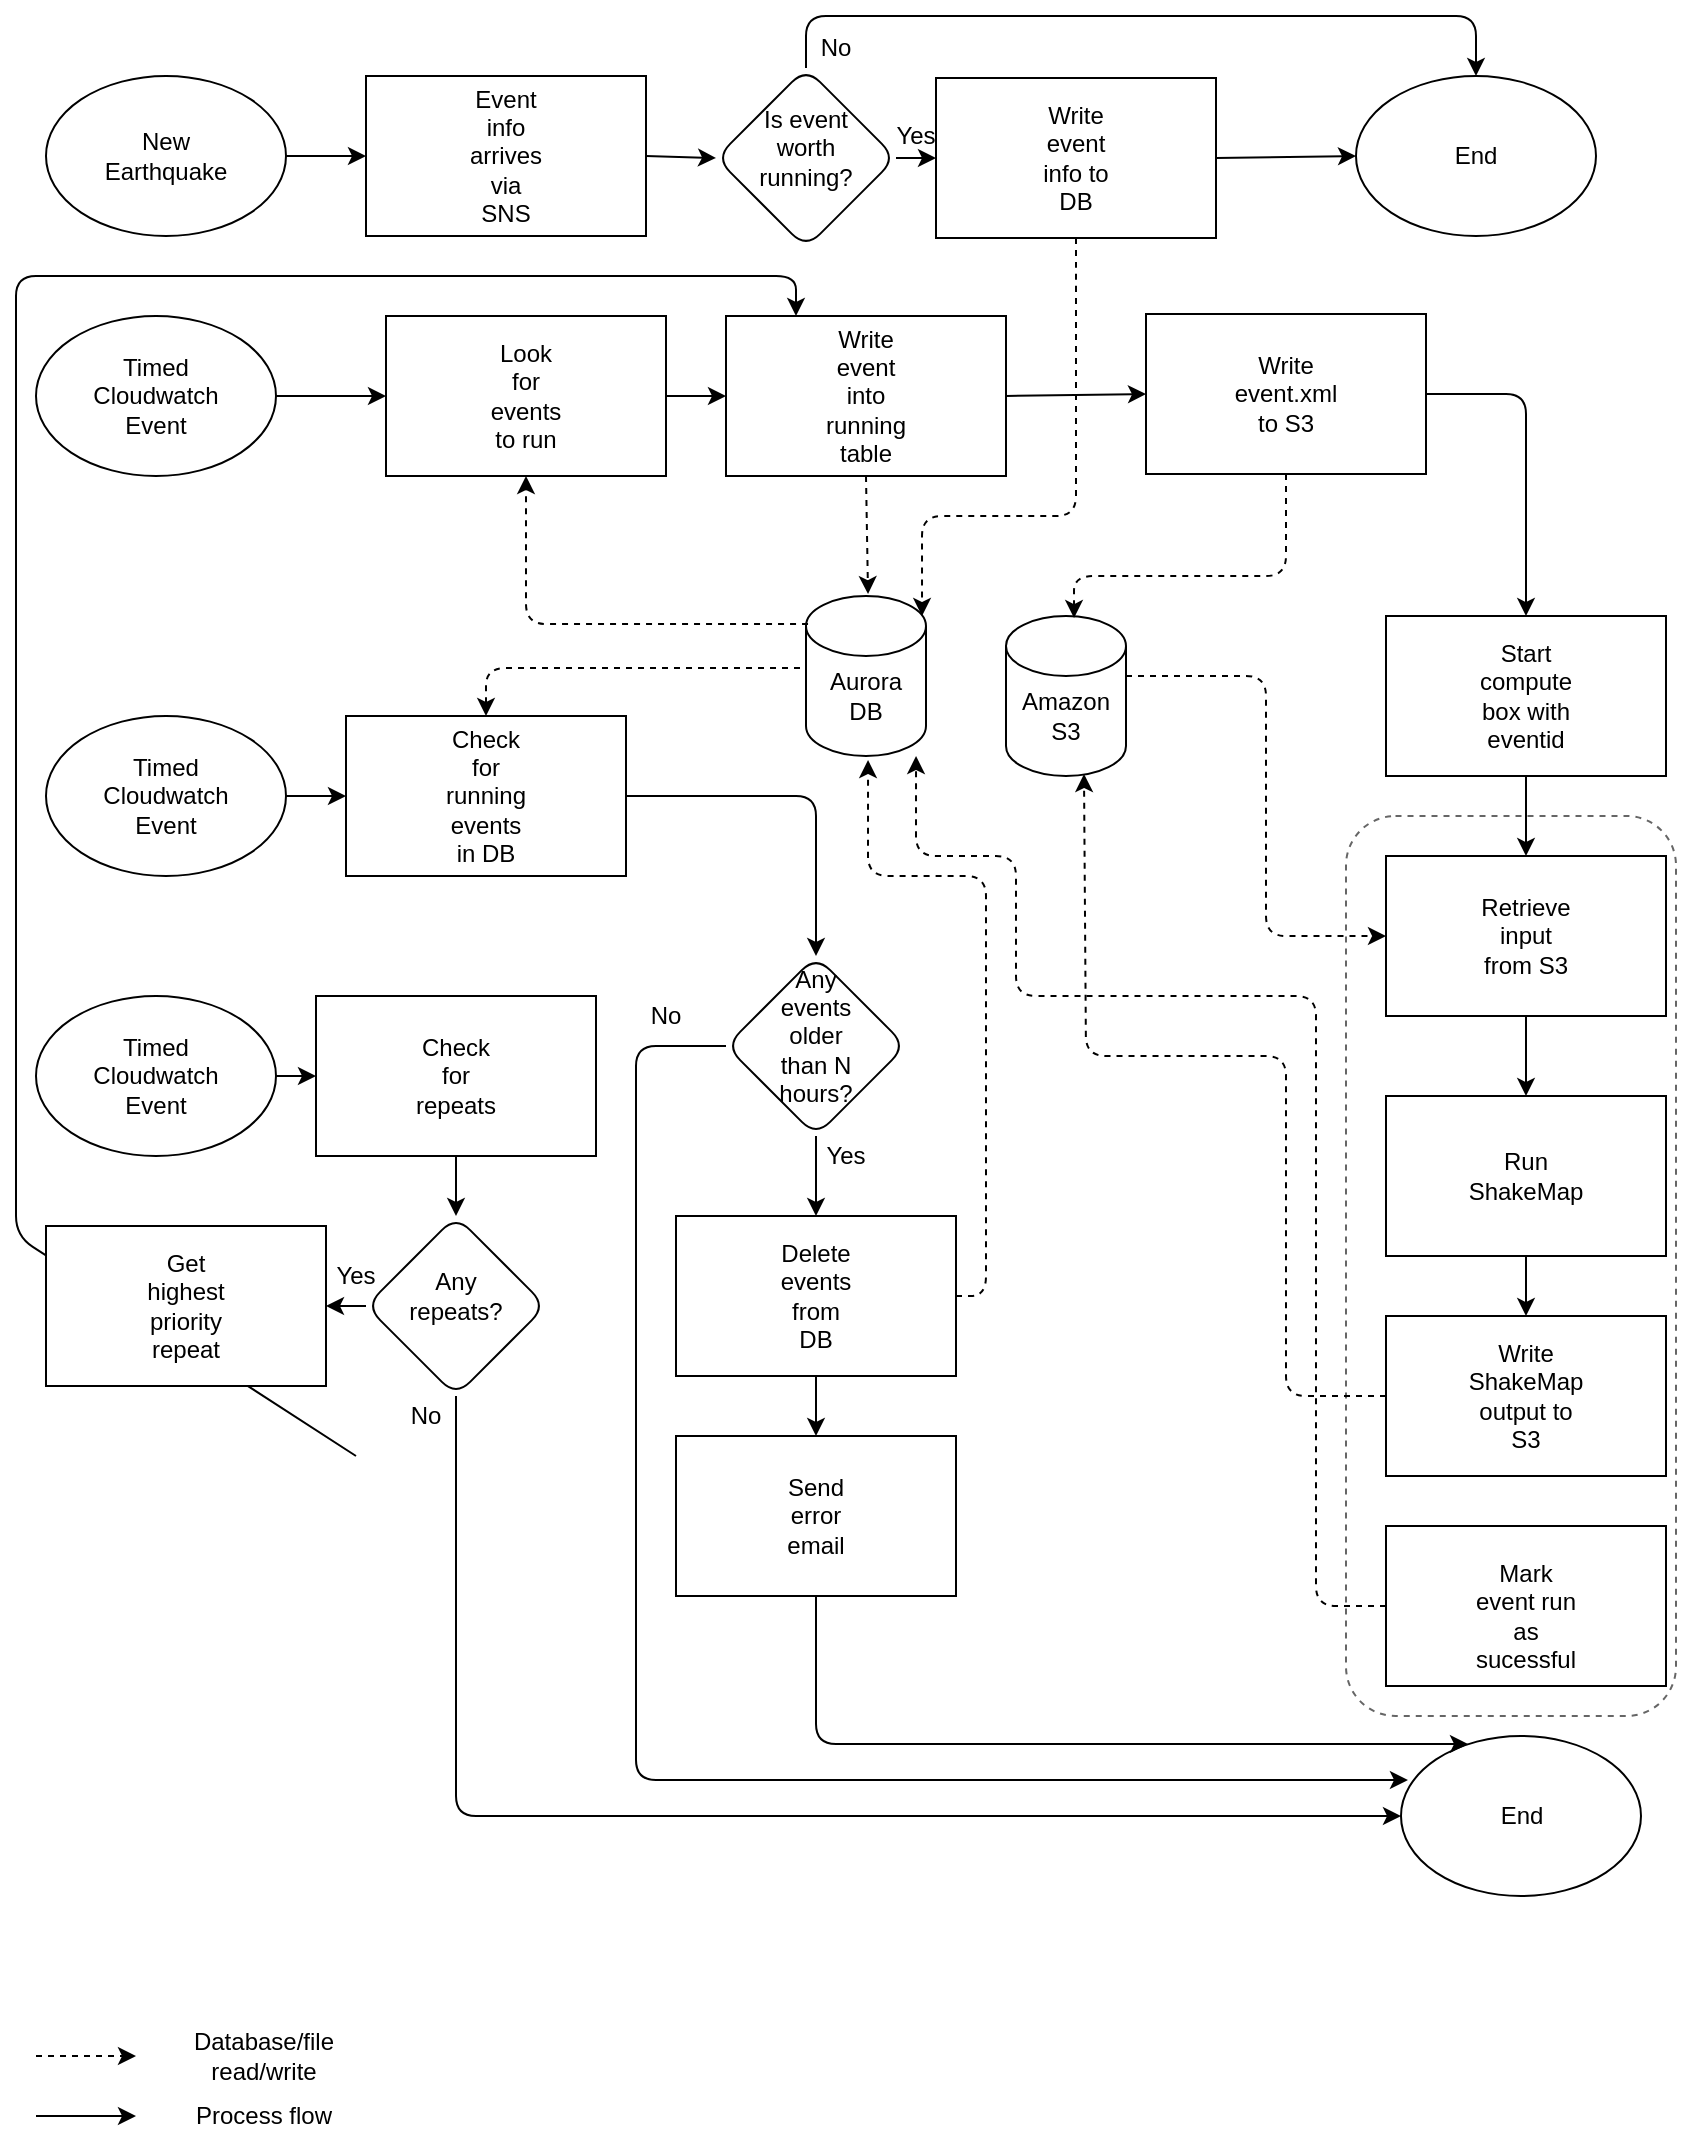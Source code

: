<mxfile version="13.6.2" type="github">
  <diagram id="ZtYG9Sx7cP-IKcmzflR8" name="Page-1">
    <mxGraphModel dx="996" dy="693" grid="1" gridSize="10" guides="1" tooltips="1" connect="1" arrows="1" fold="1" page="1" pageScale="1" pageWidth="850" pageHeight="1100" math="0" shadow="0">
      <root>
        <mxCell id="0" />
        <mxCell id="1" parent="0" />
        <mxCell id="1NO3vYuAgstss5tLDtMF-31" value="" style="rounded=1;whiteSpace=wrap;html=1;strokeColor=#666666;fontColor=#333333;fillColor=none;dashed=1;" vertex="1" parent="1">
          <mxGeometry x="675" y="410" width="165" height="450" as="geometry" />
        </mxCell>
        <mxCell id="GJgcs_XlC3L1bi6ihaC3-7" value="" style="endArrow=classic;html=1;exitX=1;exitY=0.5;exitDx=0;exitDy=0;entryX=0;entryY=0.5;entryDx=0;entryDy=0;" parent="1" target="GJgcs_XlC3L1bi6ihaC3-4" edge="1">
          <mxGeometry width="50" height="50" relative="1" as="geometry">
            <mxPoint x="145" y="80" as="sourcePoint" />
            <mxPoint x="205" y="80" as="targetPoint" />
          </mxGeometry>
        </mxCell>
        <mxCell id="GJgcs_XlC3L1bi6ihaC3-8" value="" style="group" parent="1" vertex="1" connectable="0">
          <mxGeometry x="185" y="40" width="140" height="80" as="geometry" />
        </mxCell>
        <mxCell id="GJgcs_XlC3L1bi6ihaC3-4" value="" style="rounded=0;whiteSpace=wrap;html=1;" parent="GJgcs_XlC3L1bi6ihaC3-8" vertex="1">
          <mxGeometry width="140" height="80" as="geometry" />
        </mxCell>
        <mxCell id="GJgcs_XlC3L1bi6ihaC3-5" value="Event info arrives via SNS" style="text;html=1;strokeColor=none;fillColor=none;align=center;verticalAlign=middle;whiteSpace=wrap;rounded=0;" parent="GJgcs_XlC3L1bi6ihaC3-8" vertex="1">
          <mxGeometry x="50" y="30" width="40" height="20" as="geometry" />
        </mxCell>
        <mxCell id="GJgcs_XlC3L1bi6ihaC3-9" value="" style="group" parent="1" vertex="1" connectable="0">
          <mxGeometry x="470" y="41" width="140" height="80" as="geometry" />
        </mxCell>
        <mxCell id="GJgcs_XlC3L1bi6ihaC3-10" value="" style="rounded=0;whiteSpace=wrap;html=1;" parent="GJgcs_XlC3L1bi6ihaC3-9" vertex="1">
          <mxGeometry width="140" height="80" as="geometry" />
        </mxCell>
        <mxCell id="GJgcs_XlC3L1bi6ihaC3-11" value="Write event info to DB" style="text;html=1;strokeColor=none;fillColor=none;align=center;verticalAlign=middle;whiteSpace=wrap;rounded=0;" parent="GJgcs_XlC3L1bi6ihaC3-9" vertex="1">
          <mxGeometry x="50" y="30" width="40" height="20" as="geometry" />
        </mxCell>
        <mxCell id="GJgcs_XlC3L1bi6ihaC3-13" value="" style="endArrow=classic;html=1;exitX=0.5;exitY=1;exitDx=0;exitDy=0;dashed=1;entryX=0.967;entryY=0.125;entryDx=0;entryDy=0;entryPerimeter=0;" parent="1" source="GJgcs_XlC3L1bi6ihaC3-10" target="GJgcs_XlC3L1bi6ihaC3-14" edge="1">
          <mxGeometry width="50" height="50" relative="1" as="geometry">
            <mxPoint x="405" y="540" as="sourcePoint" />
            <mxPoint x="435" y="330" as="targetPoint" />
            <Array as="points">
              <mxPoint x="540" y="140" />
              <mxPoint x="540" y="260" />
              <mxPoint x="463" y="260" />
            </Array>
          </mxGeometry>
        </mxCell>
        <mxCell id="GJgcs_XlC3L1bi6ihaC3-16" value="" style="group" parent="1" vertex="1" connectable="0">
          <mxGeometry x="405" y="300" width="60" height="80" as="geometry" />
        </mxCell>
        <mxCell id="GJgcs_XlC3L1bi6ihaC3-14" value="" style="shape=cylinder2;whiteSpace=wrap;html=1;boundedLbl=1;backgroundOutline=1;size=15;" parent="GJgcs_XlC3L1bi6ihaC3-16" vertex="1">
          <mxGeometry width="60" height="80" as="geometry" />
        </mxCell>
        <mxCell id="GJgcs_XlC3L1bi6ihaC3-15" value="Aurora DB" style="text;html=1;strokeColor=none;fillColor=none;align=center;verticalAlign=middle;whiteSpace=wrap;rounded=0;" parent="GJgcs_XlC3L1bi6ihaC3-16" vertex="1">
          <mxGeometry x="10" y="40" width="40" height="20" as="geometry" />
        </mxCell>
        <mxCell id="Xdjex0H8esJp2T3BDwvE-1" value="" style="endArrow=classic;html=1;exitX=1;exitY=0.5;exitDx=0;exitDy=0;entryX=0;entryY=0.5;entryDx=0;entryDy=0;" parent="1" source="GJgcs_XlC3L1bi6ihaC3-10" target="1NO3vYuAgstss5tLDtMF-5" edge="1">
          <mxGeometry width="50" height="50" relative="1" as="geometry">
            <mxPoint x="535" y="79.5" as="sourcePoint" />
            <mxPoint x="540" y="110" as="targetPoint" />
          </mxGeometry>
        </mxCell>
        <mxCell id="Xdjex0H8esJp2T3BDwvE-2" value="" style="group" parent="1" vertex="1" connectable="0">
          <mxGeometry x="575" y="159" width="140" height="80" as="geometry" />
        </mxCell>
        <mxCell id="Xdjex0H8esJp2T3BDwvE-3" value="" style="rounded=0;whiteSpace=wrap;html=1;" parent="Xdjex0H8esJp2T3BDwvE-2" vertex="1">
          <mxGeometry width="140" height="80" as="geometry" />
        </mxCell>
        <mxCell id="Xdjex0H8esJp2T3BDwvE-4" value="Write event.xml to S3" style="text;html=1;strokeColor=none;fillColor=none;align=center;verticalAlign=middle;whiteSpace=wrap;rounded=0;" parent="Xdjex0H8esJp2T3BDwvE-2" vertex="1">
          <mxGeometry x="50" y="30" width="40" height="20" as="geometry" />
        </mxCell>
        <mxCell id="Xdjex0H8esJp2T3BDwvE-5" value="" style="group" parent="1" vertex="1" connectable="0">
          <mxGeometry x="505" y="310" width="60" height="80" as="geometry" />
        </mxCell>
        <mxCell id="Xdjex0H8esJp2T3BDwvE-6" value="" style="shape=cylinder2;whiteSpace=wrap;html=1;boundedLbl=1;backgroundOutline=1;size=15;" parent="Xdjex0H8esJp2T3BDwvE-5" vertex="1">
          <mxGeometry width="60" height="80" as="geometry" />
        </mxCell>
        <mxCell id="Xdjex0H8esJp2T3BDwvE-7" value="Amazon S3" style="text;html=1;strokeColor=none;fillColor=none;align=center;verticalAlign=middle;whiteSpace=wrap;rounded=0;" parent="Xdjex0H8esJp2T3BDwvE-5" vertex="1">
          <mxGeometry x="10" y="40" width="40" height="20" as="geometry" />
        </mxCell>
        <mxCell id="Xdjex0H8esJp2T3BDwvE-8" value="" style="endArrow=classic;html=1;exitX=0.5;exitY=1;exitDx=0;exitDy=0;entryX=0.567;entryY=0.013;entryDx=0;entryDy=0;entryPerimeter=0;dashed=1;" parent="1" source="Xdjex0H8esJp2T3BDwvE-3" target="Xdjex0H8esJp2T3BDwvE-6" edge="1">
          <mxGeometry width="50" height="50" relative="1" as="geometry">
            <mxPoint x="644.5" y="280" as="sourcePoint" />
            <mxPoint x="644.5" y="320" as="targetPoint" />
            <Array as="points">
              <mxPoint x="645" y="290" />
              <mxPoint x="539" y="290" />
            </Array>
          </mxGeometry>
        </mxCell>
        <mxCell id="Xdjex0H8esJp2T3BDwvE-9" value="" style="endArrow=classic;html=1;exitX=1;exitY=0.5;exitDx=0;exitDy=0;entryX=0.5;entryY=0;entryDx=0;entryDy=0;" parent="1" source="Xdjex0H8esJp2T3BDwvE-3" target="Xdjex0H8esJp2T3BDwvE-11" edge="1">
          <mxGeometry width="50" height="50" relative="1" as="geometry">
            <mxPoint x="405" y="560" as="sourcePoint" />
            <mxPoint x="765" y="300" as="targetPoint" />
            <Array as="points">
              <mxPoint x="765" y="199" />
            </Array>
          </mxGeometry>
        </mxCell>
        <mxCell id="Xdjex0H8esJp2T3BDwvE-10" value="" style="group" parent="1" vertex="1" connectable="0">
          <mxGeometry x="695" y="310" width="140" height="80" as="geometry" />
        </mxCell>
        <mxCell id="Xdjex0H8esJp2T3BDwvE-11" value="" style="rounded=0;whiteSpace=wrap;html=1;" parent="Xdjex0H8esJp2T3BDwvE-10" vertex="1">
          <mxGeometry width="140" height="80" as="geometry" />
        </mxCell>
        <mxCell id="Xdjex0H8esJp2T3BDwvE-12" value="Start compute box with eventid&lt;br&gt;" style="text;html=1;strokeColor=none;fillColor=none;align=center;verticalAlign=middle;whiteSpace=wrap;rounded=0;" parent="Xdjex0H8esJp2T3BDwvE-10" vertex="1">
          <mxGeometry x="50" y="30" width="40" height="20" as="geometry" />
        </mxCell>
        <mxCell id="Xdjex0H8esJp2T3BDwvE-15" value="" style="group;rounded=1;glass=1;" parent="1" vertex="1" connectable="0">
          <mxGeometry x="695" y="550" width="140" height="80" as="geometry" />
        </mxCell>
        <mxCell id="Xdjex0H8esJp2T3BDwvE-16" value="" style="rounded=0;whiteSpace=wrap;html=1;" parent="Xdjex0H8esJp2T3BDwvE-15" vertex="1">
          <mxGeometry width="140" height="80" as="geometry" />
        </mxCell>
        <mxCell id="Xdjex0H8esJp2T3BDwvE-17" value="Run ShakeMap" style="text;html=1;strokeColor=none;fillColor=none;align=center;verticalAlign=middle;whiteSpace=wrap;rounded=0;" parent="Xdjex0H8esJp2T3BDwvE-15" vertex="1">
          <mxGeometry x="50" y="30" width="40" height="20" as="geometry" />
        </mxCell>
        <mxCell id="Xdjex0H8esJp2T3BDwvE-18" value="" style="endArrow=classic;html=1;exitX=1;exitY=0.375;exitDx=0;exitDy=0;exitPerimeter=0;entryX=0;entryY=0.5;entryDx=0;entryDy=0;dashed=1;" parent="1" source="Xdjex0H8esJp2T3BDwvE-6" target="Xdjex0H8esJp2T3BDwvE-21" edge="1">
          <mxGeometry width="50" height="50" relative="1" as="geometry">
            <mxPoint x="635" y="485" as="sourcePoint" />
            <mxPoint x="685" y="435" as="targetPoint" />
            <Array as="points">
              <mxPoint x="635" y="340" />
              <mxPoint x="635" y="470" />
            </Array>
          </mxGeometry>
        </mxCell>
        <mxCell id="Xdjex0H8esJp2T3BDwvE-19" value="" style="endArrow=classic;html=1;entryX=0.5;entryY=0;entryDx=0;entryDy=0;exitX=0.5;exitY=1;exitDx=0;exitDy=0;" parent="1" source="Xdjex0H8esJp2T3BDwvE-11" target="Xdjex0H8esJp2T3BDwvE-21" edge="1">
          <mxGeometry width="50" height="50" relative="1" as="geometry">
            <mxPoint x="745" y="440" as="sourcePoint" />
            <mxPoint x="795" y="390" as="targetPoint" />
          </mxGeometry>
        </mxCell>
        <mxCell id="Xdjex0H8esJp2T3BDwvE-20" value="" style="group;rounded=1;glass=1;" parent="1" vertex="1" connectable="0">
          <mxGeometry x="695" y="430" width="150" height="350" as="geometry" />
        </mxCell>
        <mxCell id="Xdjex0H8esJp2T3BDwvE-21" value="" style="rounded=0;whiteSpace=wrap;html=1;" parent="Xdjex0H8esJp2T3BDwvE-20" vertex="1">
          <mxGeometry width="140" height="80" as="geometry" />
        </mxCell>
        <mxCell id="Xdjex0H8esJp2T3BDwvE-22" value="Retrieve input from S3" style="text;html=1;strokeColor=none;fillColor=none;align=center;verticalAlign=middle;whiteSpace=wrap;rounded=0;" parent="Xdjex0H8esJp2T3BDwvE-20" vertex="1">
          <mxGeometry x="50" y="30" width="40" height="20" as="geometry" />
        </mxCell>
        <mxCell id="Xdjex0H8esJp2T3BDwvE-23" value="" style="endArrow=classic;html=1;entryX=0.5;entryY=0;entryDx=0;entryDy=0;exitX=0.5;exitY=1;exitDx=0;exitDy=0;" parent="1" source="Xdjex0H8esJp2T3BDwvE-21" target="Xdjex0H8esJp2T3BDwvE-16" edge="1">
          <mxGeometry width="50" height="50" relative="1" as="geometry">
            <mxPoint x="764.94" y="530" as="sourcePoint" />
            <mxPoint x="755" y="570" as="targetPoint" />
          </mxGeometry>
        </mxCell>
        <mxCell id="Xdjex0H8esJp2T3BDwvE-24" value="" style="group;rounded=1;glass=1;" parent="1" vertex="1" connectable="0">
          <mxGeometry x="695" y="660" width="140" height="80" as="geometry" />
        </mxCell>
        <mxCell id="Xdjex0H8esJp2T3BDwvE-25" value="" style="rounded=0;whiteSpace=wrap;html=1;" parent="Xdjex0H8esJp2T3BDwvE-24" vertex="1">
          <mxGeometry width="140" height="80" as="geometry" />
        </mxCell>
        <mxCell id="Xdjex0H8esJp2T3BDwvE-26" value="Write ShakeMap output to S3" style="text;html=1;strokeColor=none;fillColor=none;align=center;verticalAlign=middle;whiteSpace=wrap;rounded=0;" parent="Xdjex0H8esJp2T3BDwvE-24" vertex="1">
          <mxGeometry x="50" y="30" width="40" height="20" as="geometry" />
        </mxCell>
        <mxCell id="Xdjex0H8esJp2T3BDwvE-27" value="" style="endArrow=classic;html=1;entryX=0.5;entryY=0;entryDx=0;entryDy=0;exitX=0.5;exitY=1;exitDx=0;exitDy=0;" parent="1" source="Xdjex0H8esJp2T3BDwvE-16" target="Xdjex0H8esJp2T3BDwvE-25" edge="1">
          <mxGeometry width="50" height="50" relative="1" as="geometry">
            <mxPoint x="405" y="560" as="sourcePoint" />
            <mxPoint x="455" y="510" as="targetPoint" />
          </mxGeometry>
        </mxCell>
        <mxCell id="Xdjex0H8esJp2T3BDwvE-28" value="" style="endArrow=classic;html=1;exitX=0;exitY=0.5;exitDx=0;exitDy=0;entryX=0.65;entryY=0.988;entryDx=0;entryDy=0;entryPerimeter=0;dashed=1;" parent="1" source="Xdjex0H8esJp2T3BDwvE-25" target="Xdjex0H8esJp2T3BDwvE-6" edge="1">
          <mxGeometry width="50" height="50" relative="1" as="geometry">
            <mxPoint x="495" y="629" as="sourcePoint" />
            <mxPoint x="535" y="400" as="targetPoint" />
            <Array as="points">
              <mxPoint x="645" y="700" />
              <mxPoint x="645" y="530" />
              <mxPoint x="545" y="530" />
            </Array>
          </mxGeometry>
        </mxCell>
        <mxCell id="Xdjex0H8esJp2T3BDwvE-37" value="" style="group" parent="1" vertex="1" connectable="0">
          <mxGeometry x="25" y="40" width="120" height="80" as="geometry" />
        </mxCell>
        <mxCell id="Xdjex0H8esJp2T3BDwvE-35" value="" style="ellipse;whiteSpace=wrap;html=1;rounded=1;glass=1;" parent="Xdjex0H8esJp2T3BDwvE-37" vertex="1">
          <mxGeometry width="120" height="80" as="geometry" />
        </mxCell>
        <mxCell id="Xdjex0H8esJp2T3BDwvE-36" value="New Earthquake" style="text;html=1;strokeColor=none;fillColor=none;align=center;verticalAlign=middle;whiteSpace=wrap;rounded=0;glass=1;" parent="Xdjex0H8esJp2T3BDwvE-37" vertex="1">
          <mxGeometry x="40" y="30" width="40" height="20" as="geometry" />
        </mxCell>
        <mxCell id="Xdjex0H8esJp2T3BDwvE-38" value="" style="group" parent="1" vertex="1" connectable="0">
          <mxGeometry x="702.5" y="870" width="120" height="80" as="geometry" />
        </mxCell>
        <mxCell id="Xdjex0H8esJp2T3BDwvE-39" value="" style="ellipse;whiteSpace=wrap;html=1;rounded=1;glass=1;" parent="Xdjex0H8esJp2T3BDwvE-38" vertex="1">
          <mxGeometry width="120" height="80" as="geometry" />
        </mxCell>
        <mxCell id="Xdjex0H8esJp2T3BDwvE-40" value="End" style="text;html=1;strokeColor=none;fillColor=none;align=center;verticalAlign=middle;whiteSpace=wrap;rounded=0;glass=1;" parent="Xdjex0H8esJp2T3BDwvE-38" vertex="1">
          <mxGeometry x="40" y="30" width="40" height="20" as="geometry" />
        </mxCell>
        <mxCell id="Xdjex0H8esJp2T3BDwvE-41" value="" style="group" parent="1" vertex="1" connectable="0">
          <mxGeometry x="25" y="360" width="120" height="80" as="geometry" />
        </mxCell>
        <mxCell id="Xdjex0H8esJp2T3BDwvE-42" value="" style="ellipse;whiteSpace=wrap;html=1;rounded=1;glass=1;" parent="Xdjex0H8esJp2T3BDwvE-41" vertex="1">
          <mxGeometry width="120" height="80" as="geometry" />
        </mxCell>
        <mxCell id="Xdjex0H8esJp2T3BDwvE-43" value="Timed Cloudwatch Event" style="text;html=1;strokeColor=none;fillColor=none;align=center;verticalAlign=middle;whiteSpace=wrap;rounded=0;glass=1;" parent="Xdjex0H8esJp2T3BDwvE-41" vertex="1">
          <mxGeometry x="40" y="30" width="40" height="20" as="geometry" />
        </mxCell>
        <mxCell id="Xdjex0H8esJp2T3BDwvE-44" value="" style="group" parent="1" vertex="1" connectable="0">
          <mxGeometry x="175" y="360" width="140" height="80" as="geometry" />
        </mxCell>
        <mxCell id="Xdjex0H8esJp2T3BDwvE-45" value="" style="rounded=0;whiteSpace=wrap;html=1;" parent="Xdjex0H8esJp2T3BDwvE-44" vertex="1">
          <mxGeometry width="140" height="80" as="geometry" />
        </mxCell>
        <mxCell id="Xdjex0H8esJp2T3BDwvE-46" value="Check for running events in DB" style="text;html=1;strokeColor=none;fillColor=none;align=center;verticalAlign=middle;whiteSpace=wrap;rounded=0;" parent="Xdjex0H8esJp2T3BDwvE-44" vertex="1">
          <mxGeometry x="50" y="30" width="40" height="20" as="geometry" />
        </mxCell>
        <mxCell id="Xdjex0H8esJp2T3BDwvE-47" value="" style="endArrow=classic;html=1;exitX=1;exitY=0.5;exitDx=0;exitDy=0;entryX=0;entryY=0.5;entryDx=0;entryDy=0;" parent="1" source="Xdjex0H8esJp2T3BDwvE-42" target="Xdjex0H8esJp2T3BDwvE-45" edge="1">
          <mxGeometry width="50" height="50" relative="1" as="geometry">
            <mxPoint x="155" y="399.5" as="sourcePoint" />
            <mxPoint x="165" y="400" as="targetPoint" />
          </mxGeometry>
        </mxCell>
        <mxCell id="Xdjex0H8esJp2T3BDwvE-48" value="" style="endArrow=classic;html=1;exitX=-0.05;exitY=0.45;exitDx=0;exitDy=0;exitPerimeter=0;entryX=0.5;entryY=0;entryDx=0;entryDy=0;dashed=1;" parent="1" source="GJgcs_XlC3L1bi6ihaC3-14" target="Xdjex0H8esJp2T3BDwvE-45" edge="1">
          <mxGeometry width="50" height="50" relative="1" as="geometry">
            <mxPoint x="395" y="330" as="sourcePoint" />
            <mxPoint x="225" y="340" as="targetPoint" />
            <Array as="points">
              <mxPoint x="245" y="336" />
            </Array>
          </mxGeometry>
        </mxCell>
        <mxCell id="Xdjex0H8esJp2T3BDwvE-52" value="" style="group" parent="1" vertex="1" connectable="0">
          <mxGeometry x="365" y="480" width="90" height="90" as="geometry" />
        </mxCell>
        <mxCell id="Xdjex0H8esJp2T3BDwvE-49" value="" style="rhombus;whiteSpace=wrap;html=1;rounded=1;glass=1;" parent="Xdjex0H8esJp2T3BDwvE-52" vertex="1">
          <mxGeometry width="90" height="90" as="geometry" />
        </mxCell>
        <mxCell id="Xdjex0H8esJp2T3BDwvE-50" value="Any events older than N hours?" style="text;html=1;strokeColor=none;fillColor=none;align=center;verticalAlign=middle;whiteSpace=wrap;rounded=0;glass=1;" parent="Xdjex0H8esJp2T3BDwvE-52" vertex="1">
          <mxGeometry x="25" y="30" width="40" height="20" as="geometry" />
        </mxCell>
        <mxCell id="Xdjex0H8esJp2T3BDwvE-53" value="" style="endArrow=classic;html=1;exitX=1;exitY=0.5;exitDx=0;exitDy=0;entryX=0.5;entryY=0;entryDx=0;entryDy=0;" parent="1" source="Xdjex0H8esJp2T3BDwvE-45" target="Xdjex0H8esJp2T3BDwvE-49" edge="1">
          <mxGeometry width="50" height="50" relative="1" as="geometry">
            <mxPoint x="513.5" y="430" as="sourcePoint" />
            <mxPoint x="356.5" y="454" as="targetPoint" />
            <Array as="points">
              <mxPoint x="410" y="400" />
            </Array>
          </mxGeometry>
        </mxCell>
        <mxCell id="Xdjex0H8esJp2T3BDwvE-54" value="" style="endArrow=classic;html=1;exitX=0;exitY=0.5;exitDx=0;exitDy=0;entryX=0.029;entryY=0.275;entryDx=0;entryDy=0;entryPerimeter=0;" parent="1" source="Xdjex0H8esJp2T3BDwvE-49" target="Xdjex0H8esJp2T3BDwvE-39" edge="1">
          <mxGeometry width="50" height="50" relative="1" as="geometry">
            <mxPoint x="295" y="540" as="sourcePoint" />
            <mxPoint x="300" y="890" as="targetPoint" />
            <Array as="points">
              <mxPoint x="320" y="525" />
              <mxPoint x="320" y="710" />
              <mxPoint x="320" y="892" />
            </Array>
          </mxGeometry>
        </mxCell>
        <mxCell id="Xdjex0H8esJp2T3BDwvE-55" value="No" style="text;html=1;strokeColor=none;fillColor=none;align=center;verticalAlign=middle;whiteSpace=wrap;rounded=0;glass=1;" parent="1" vertex="1">
          <mxGeometry x="315" y="500" width="40" height="20" as="geometry" />
        </mxCell>
        <mxCell id="Xdjex0H8esJp2T3BDwvE-57" value="" style="group" parent="1" vertex="1" connectable="0">
          <mxGeometry x="160" y="500" width="140" height="80" as="geometry" />
        </mxCell>
        <mxCell id="Xdjex0H8esJp2T3BDwvE-58" value="" style="rounded=0;whiteSpace=wrap;html=1;" parent="Xdjex0H8esJp2T3BDwvE-57" vertex="1">
          <mxGeometry width="140" height="80" as="geometry" />
        </mxCell>
        <mxCell id="Xdjex0H8esJp2T3BDwvE-59" value="Check for repeats" style="text;html=1;strokeColor=none;fillColor=none;align=center;verticalAlign=middle;whiteSpace=wrap;rounded=0;" parent="Xdjex0H8esJp2T3BDwvE-57" vertex="1">
          <mxGeometry x="50" y="30" width="40" height="20" as="geometry" />
        </mxCell>
        <mxCell id="Xdjex0H8esJp2T3BDwvE-67" value="Yes" style="text;html=1;strokeColor=none;fillColor=none;align=center;verticalAlign=middle;whiteSpace=wrap;rounded=0;glass=1;" parent="1" vertex="1">
          <mxGeometry x="160" y="630" width="40" height="20" as="geometry" />
        </mxCell>
        <mxCell id="Xdjex0H8esJp2T3BDwvE-68" value="" style="endArrow=classic;html=1;exitX=0.5;exitY=1;exitDx=0;exitDy=0;entryX=0;entryY=0.5;entryDx=0;entryDy=0;" parent="1" source="Xdjex0H8esJp2T3BDwvE-62" target="Xdjex0H8esJp2T3BDwvE-39" edge="1">
          <mxGeometry width="50" height="50" relative="1" as="geometry">
            <mxPoint x="65" y="680" as="sourcePoint" />
            <mxPoint x="90" y="830" as="targetPoint" />
            <Array as="points">
              <mxPoint x="230" y="910" />
            </Array>
          </mxGeometry>
        </mxCell>
        <mxCell id="Xdjex0H8esJp2T3BDwvE-74" value="" style="group" parent="1" vertex="1" connectable="0">
          <mxGeometry x="340" y="610" width="140" height="80" as="geometry" />
        </mxCell>
        <mxCell id="Xdjex0H8esJp2T3BDwvE-75" value="" style="rounded=0;whiteSpace=wrap;html=1;" parent="Xdjex0H8esJp2T3BDwvE-74" vertex="1">
          <mxGeometry width="140" height="80" as="geometry" />
        </mxCell>
        <mxCell id="Xdjex0H8esJp2T3BDwvE-76" value="Delete events from DB" style="text;html=1;strokeColor=none;fillColor=none;align=center;verticalAlign=middle;whiteSpace=wrap;rounded=0;" parent="Xdjex0H8esJp2T3BDwvE-74" vertex="1">
          <mxGeometry x="50" y="30" width="40" height="20" as="geometry" />
        </mxCell>
        <mxCell id="Xdjex0H8esJp2T3BDwvE-77" value="" style="endArrow=classic;html=1;entryX=0.5;entryY=0;entryDx=0;entryDy=0;" parent="1" source="Xdjex0H8esJp2T3BDwvE-49" target="Xdjex0H8esJp2T3BDwvE-75" edge="1">
          <mxGeometry width="50" height="50" relative="1" as="geometry">
            <mxPoint x="410" y="590" as="sourcePoint" />
            <mxPoint x="409.5" y="600" as="targetPoint" />
          </mxGeometry>
        </mxCell>
        <mxCell id="Xdjex0H8esJp2T3BDwvE-82" value="" style="endArrow=classic;html=1;entryX=0.5;entryY=0;entryDx=0;entryDy=0;exitX=0.5;exitY=1;exitDx=0;exitDy=0;" parent="1" source="Xdjex0H8esJp2T3BDwvE-75" target="Xdjex0H8esJp2T3BDwvE-87" edge="1">
          <mxGeometry width="50" height="50" relative="1" as="geometry">
            <mxPoint x="455" y="700" as="sourcePoint" />
            <mxPoint x="410" y="710" as="targetPoint" />
          </mxGeometry>
        </mxCell>
        <mxCell id="Xdjex0H8esJp2T3BDwvE-85" value="" style="endArrow=classic;html=1;entryX=0.517;entryY=1.025;entryDx=0;entryDy=0;entryPerimeter=0;exitX=1;exitY=0.5;exitDx=0;exitDy=0;dashed=1;" parent="1" source="Xdjex0H8esJp2T3BDwvE-75" target="GJgcs_XlC3L1bi6ihaC3-14" edge="1">
          <mxGeometry width="50" height="50" relative="1" as="geometry">
            <mxPoint x="583" y="710" as="sourcePoint" />
            <mxPoint x="582.5" y="830" as="targetPoint" />
            <Array as="points">
              <mxPoint x="495" y="650" />
              <mxPoint x="495" y="560" />
              <mxPoint x="495" y="440" />
              <mxPoint x="436" y="440" />
            </Array>
          </mxGeometry>
        </mxCell>
        <mxCell id="Xdjex0H8esJp2T3BDwvE-86" value="" style="group" parent="1" vertex="1" connectable="0">
          <mxGeometry x="340" y="720" width="140" height="80" as="geometry" />
        </mxCell>
        <mxCell id="Xdjex0H8esJp2T3BDwvE-87" value="" style="rounded=0;whiteSpace=wrap;html=1;" parent="Xdjex0H8esJp2T3BDwvE-86" vertex="1">
          <mxGeometry width="140" height="80" as="geometry" />
        </mxCell>
        <mxCell id="Xdjex0H8esJp2T3BDwvE-88" value="Send error email" style="text;html=1;strokeColor=none;fillColor=none;align=center;verticalAlign=middle;whiteSpace=wrap;rounded=0;" parent="Xdjex0H8esJp2T3BDwvE-86" vertex="1">
          <mxGeometry x="50" y="30" width="40" height="20" as="geometry" />
        </mxCell>
        <mxCell id="Xdjex0H8esJp2T3BDwvE-95" value="" style="endArrow=classic;html=1;exitX=0.5;exitY=1;exitDx=0;exitDy=0;" parent="1" source="Xdjex0H8esJp2T3BDwvE-87" edge="1">
          <mxGeometry width="50" height="50" relative="1" as="geometry">
            <mxPoint x="605" y="870" as="sourcePoint" />
            <mxPoint x="736" y="874" as="targetPoint" />
            <Array as="points">
              <mxPoint x="410" y="874" />
              <mxPoint x="570" y="874" />
            </Array>
          </mxGeometry>
        </mxCell>
        <mxCell id="Xdjex0H8esJp2T3BDwvE-102" value="" style="group" parent="1" vertex="1" connectable="0">
          <mxGeometry x="20" y="1020" width="169" height="50" as="geometry" />
        </mxCell>
        <mxCell id="Xdjex0H8esJp2T3BDwvE-96" value="" style="endArrow=classic;html=1;dashed=1;" parent="Xdjex0H8esJp2T3BDwvE-102" edge="1">
          <mxGeometry width="50" height="50" relative="1" as="geometry">
            <mxPoint y="10" as="sourcePoint" />
            <mxPoint x="50" y="10" as="targetPoint" />
          </mxGeometry>
        </mxCell>
        <mxCell id="Xdjex0H8esJp2T3BDwvE-97" value="Database/file read/write" style="text;html=1;strokeColor=none;fillColor=none;align=center;verticalAlign=middle;whiteSpace=wrap;rounded=0;" parent="Xdjex0H8esJp2T3BDwvE-102" vertex="1">
          <mxGeometry x="59" width="110" height="20" as="geometry" />
        </mxCell>
        <mxCell id="Xdjex0H8esJp2T3BDwvE-98" value="" style="endArrow=classic;html=1;" parent="Xdjex0H8esJp2T3BDwvE-102" edge="1">
          <mxGeometry width="50" height="50" relative="1" as="geometry">
            <mxPoint y="40" as="sourcePoint" />
            <mxPoint x="50" y="40" as="targetPoint" />
          </mxGeometry>
        </mxCell>
        <mxCell id="Xdjex0H8esJp2T3BDwvE-99" value="Process flow" style="text;html=1;strokeColor=none;fillColor=none;align=center;verticalAlign=middle;whiteSpace=wrap;rounded=0;" parent="Xdjex0H8esJp2T3BDwvE-102" vertex="1">
          <mxGeometry x="59" y="30" width="110" height="20" as="geometry" />
        </mxCell>
        <mxCell id="1NO3vYuAgstss5tLDtMF-1" value="" style="group" vertex="1" connectable="0" parent="1">
          <mxGeometry x="20" y="160" width="120" height="80" as="geometry" />
        </mxCell>
        <mxCell id="1NO3vYuAgstss5tLDtMF-2" value="" style="ellipse;whiteSpace=wrap;html=1;rounded=1;glass=1;" vertex="1" parent="1NO3vYuAgstss5tLDtMF-1">
          <mxGeometry width="120" height="80" as="geometry" />
        </mxCell>
        <mxCell id="1NO3vYuAgstss5tLDtMF-3" value="Timed Cloudwatch Event" style="text;html=1;strokeColor=none;fillColor=none;align=center;verticalAlign=middle;whiteSpace=wrap;rounded=0;glass=1;" vertex="1" parent="1NO3vYuAgstss5tLDtMF-1">
          <mxGeometry x="40" y="30" width="40" height="20" as="geometry" />
        </mxCell>
        <mxCell id="1NO3vYuAgstss5tLDtMF-4" value="" style="group" vertex="1" connectable="0" parent="1">
          <mxGeometry x="680" y="40" width="120" height="80" as="geometry" />
        </mxCell>
        <mxCell id="1NO3vYuAgstss5tLDtMF-5" value="" style="ellipse;whiteSpace=wrap;html=1;rounded=1;glass=1;" vertex="1" parent="1NO3vYuAgstss5tLDtMF-4">
          <mxGeometry width="120" height="80" as="geometry" />
        </mxCell>
        <mxCell id="1NO3vYuAgstss5tLDtMF-6" value="End" style="text;html=1;strokeColor=none;fillColor=none;align=center;verticalAlign=middle;whiteSpace=wrap;rounded=0;glass=1;" vertex="1" parent="1NO3vYuAgstss5tLDtMF-4">
          <mxGeometry x="40" y="30" width="40" height="20" as="geometry" />
        </mxCell>
        <mxCell id="1NO3vYuAgstss5tLDtMF-7" value="" style="endArrow=classic;html=1;exitX=1;exitY=0.5;exitDx=0;exitDy=0;entryX=0;entryY=0.5;entryDx=0;entryDy=0;" edge="1" parent="1" source="1NO3vYuAgstss5tLDtMF-2" target="1NO3vYuAgstss5tLDtMF-9">
          <mxGeometry width="50" height="50" relative="1" as="geometry">
            <mxPoint x="149" y="199.5" as="sourcePoint" />
            <mxPoint x="189" y="199.5" as="targetPoint" />
          </mxGeometry>
        </mxCell>
        <mxCell id="1NO3vYuAgstss5tLDtMF-8" value="" style="group" vertex="1" connectable="0" parent="1">
          <mxGeometry x="195" y="160" width="140" height="80" as="geometry" />
        </mxCell>
        <mxCell id="1NO3vYuAgstss5tLDtMF-9" value="" style="rounded=0;whiteSpace=wrap;html=1;" vertex="1" parent="1NO3vYuAgstss5tLDtMF-8">
          <mxGeometry width="140" height="80" as="geometry" />
        </mxCell>
        <mxCell id="1NO3vYuAgstss5tLDtMF-10" value="Look for events to run" style="text;html=1;strokeColor=none;fillColor=none;align=center;verticalAlign=middle;whiteSpace=wrap;rounded=0;" vertex="1" parent="1NO3vYuAgstss5tLDtMF-8">
          <mxGeometry x="50" y="30" width="40" height="20" as="geometry" />
        </mxCell>
        <mxCell id="1NO3vYuAgstss5tLDtMF-11" value="" style="endArrow=classic;html=1;exitX=0.017;exitY=0.175;exitDx=0;exitDy=0;dashed=1;entryX=0.5;entryY=1;entryDx=0;entryDy=0;exitPerimeter=0;" edge="1" parent="1" source="GJgcs_XlC3L1bi6ihaC3-14" target="1NO3vYuAgstss5tLDtMF-9">
          <mxGeometry width="50" height="50" relative="1" as="geometry">
            <mxPoint x="504" y="130" as="sourcePoint" />
            <mxPoint x="504" y="310" as="targetPoint" />
            <Array as="points">
              <mxPoint x="265" y="314" />
            </Array>
          </mxGeometry>
        </mxCell>
        <mxCell id="1NO3vYuAgstss5tLDtMF-12" value="" style="group" vertex="1" connectable="0" parent="1">
          <mxGeometry x="365" y="160" width="140" height="80" as="geometry" />
        </mxCell>
        <mxCell id="1NO3vYuAgstss5tLDtMF-13" value="" style="rounded=0;whiteSpace=wrap;html=1;" vertex="1" parent="1NO3vYuAgstss5tLDtMF-12">
          <mxGeometry width="140" height="80" as="geometry" />
        </mxCell>
        <mxCell id="1NO3vYuAgstss5tLDtMF-14" value="Write event into running table" style="text;html=1;strokeColor=none;fillColor=none;align=center;verticalAlign=middle;whiteSpace=wrap;rounded=0;" vertex="1" parent="1NO3vYuAgstss5tLDtMF-12">
          <mxGeometry x="50" y="30" width="40" height="20" as="geometry" />
        </mxCell>
        <mxCell id="1NO3vYuAgstss5tLDtMF-15" value="" style="endArrow=classic;html=1;exitX=1;exitY=0.5;exitDx=0;exitDy=0;entryX=0;entryY=0.5;entryDx=0;entryDy=0;" edge="1" parent="1" target="1NO3vYuAgstss5tLDtMF-13" source="1NO3vYuAgstss5tLDtMF-9">
          <mxGeometry width="50" height="50" relative="1" as="geometry">
            <mxPoint x="350" y="200" as="sourcePoint" />
            <mxPoint x="380" y="200" as="targetPoint" />
          </mxGeometry>
        </mxCell>
        <mxCell id="1NO3vYuAgstss5tLDtMF-18" value="" style="endArrow=classic;html=1;exitX=1;exitY=0.5;exitDx=0;exitDy=0;entryX=0;entryY=0.5;entryDx=0;entryDy=0;" edge="1" parent="1" source="1NO3vYuAgstss5tLDtMF-13" target="Xdjex0H8esJp2T3BDwvE-3">
          <mxGeometry width="50" height="50" relative="1" as="geometry">
            <mxPoint x="515" y="199.5" as="sourcePoint" />
            <mxPoint x="590" y="199.5" as="targetPoint" />
          </mxGeometry>
        </mxCell>
        <mxCell id="1NO3vYuAgstss5tLDtMF-19" value="" style="endArrow=classic;html=1;entryX=0.25;entryY=0;entryDx=0;entryDy=0;" edge="1" parent="1" target="1NO3vYuAgstss5tLDtMF-13">
          <mxGeometry width="50" height="50" relative="1" as="geometry">
            <mxPoint x="180" y="730" as="sourcePoint" />
            <mxPoint x="425" y="156" as="targetPoint" />
            <Array as="points">
              <mxPoint x="10" y="620" />
              <mxPoint x="10" y="260" />
              <mxPoint x="10" y="140" />
              <mxPoint x="400" y="140" />
            </Array>
          </mxGeometry>
        </mxCell>
        <mxCell id="1NO3vYuAgstss5tLDtMF-21" value="" style="group" vertex="1" connectable="0" parent="1">
          <mxGeometry x="360" y="36" width="90" height="90" as="geometry" />
        </mxCell>
        <mxCell id="1NO3vYuAgstss5tLDtMF-22" value="" style="rhombus;whiteSpace=wrap;html=1;rounded=1;glass=1;" vertex="1" parent="1NO3vYuAgstss5tLDtMF-21">
          <mxGeometry width="90" height="90" as="geometry" />
        </mxCell>
        <mxCell id="1NO3vYuAgstss5tLDtMF-23" value="Is event worth running?" style="text;html=1;strokeColor=none;fillColor=none;align=center;verticalAlign=middle;whiteSpace=wrap;rounded=0;glass=1;" vertex="1" parent="1NO3vYuAgstss5tLDtMF-21">
          <mxGeometry x="25" y="30" width="40" height="20" as="geometry" />
        </mxCell>
        <mxCell id="1NO3vYuAgstss5tLDtMF-24" value="" style="endArrow=classic;html=1;exitX=1;exitY=0.5;exitDx=0;exitDy=0;entryX=0;entryY=0.5;entryDx=0;entryDy=0;" edge="1" parent="1" source="GJgcs_XlC3L1bi6ihaC3-4" target="1NO3vYuAgstss5tLDtMF-22">
          <mxGeometry width="50" height="50" relative="1" as="geometry">
            <mxPoint x="340" y="84.5" as="sourcePoint" />
            <mxPoint x="350" y="90" as="targetPoint" />
          </mxGeometry>
        </mxCell>
        <mxCell id="1NO3vYuAgstss5tLDtMF-25" value="" style="endArrow=classic;html=1;exitX=1;exitY=0.5;exitDx=0;exitDy=0;entryX=0;entryY=0.5;entryDx=0;entryDy=0;" edge="1" parent="1" source="1NO3vYuAgstss5tLDtMF-22" target="GJgcs_XlC3L1bi6ihaC3-10">
          <mxGeometry width="50" height="50" relative="1" as="geometry">
            <mxPoint x="455" y="70" as="sourcePoint" />
            <mxPoint x="490" y="71" as="targetPoint" />
          </mxGeometry>
        </mxCell>
        <mxCell id="1NO3vYuAgstss5tLDtMF-26" value="Yes" style="text;html=1;strokeColor=none;fillColor=none;align=center;verticalAlign=middle;whiteSpace=wrap;rounded=0;glass=1;" vertex="1" parent="1">
          <mxGeometry x="405" y="570" width="40" height="20" as="geometry" />
        </mxCell>
        <mxCell id="1NO3vYuAgstss5tLDtMF-27" value="Yes" style="text;html=1;strokeColor=none;fillColor=none;align=center;verticalAlign=middle;whiteSpace=wrap;rounded=0;glass=1;" vertex="1" parent="1">
          <mxGeometry x="440" y="60" width="40" height="20" as="geometry" />
        </mxCell>
        <mxCell id="1NO3vYuAgstss5tLDtMF-28" value="" style="endArrow=classic;html=1;exitX=0.5;exitY=0;exitDx=0;exitDy=0;entryX=0.5;entryY=0;entryDx=0;entryDy=0;" edge="1" parent="1" source="1NO3vYuAgstss5tLDtMF-22" target="1NO3vYuAgstss5tLDtMF-5">
          <mxGeometry width="50" height="50" relative="1" as="geometry">
            <mxPoint x="405" y="10" as="sourcePoint" />
            <mxPoint x="750" y="30" as="targetPoint" />
            <Array as="points">
              <mxPoint x="405" y="10" />
              <mxPoint x="740" y="10" />
            </Array>
          </mxGeometry>
        </mxCell>
        <mxCell id="1NO3vYuAgstss5tLDtMF-29" value="No" style="text;html=1;strokeColor=none;fillColor=none;align=center;verticalAlign=middle;whiteSpace=wrap;rounded=0;glass=1;" vertex="1" parent="1">
          <mxGeometry x="400" y="16" width="40" height="20" as="geometry" />
        </mxCell>
        <mxCell id="1NO3vYuAgstss5tLDtMF-30" value="" style="endArrow=classic;html=1;exitX=0.5;exitY=1;exitDx=0;exitDy=0;entryX=0.517;entryY=-0.012;entryDx=0;entryDy=0;entryPerimeter=0;dashed=1;" edge="1" parent="1" source="1NO3vYuAgstss5tLDtMF-13" target="GJgcs_XlC3L1bi6ihaC3-14">
          <mxGeometry width="50" height="50" relative="1" as="geometry">
            <mxPoint x="400" y="400" as="sourcePoint" />
            <mxPoint x="450" y="350" as="targetPoint" />
          </mxGeometry>
        </mxCell>
        <mxCell id="1NO3vYuAgstss5tLDtMF-32" value="" style="endArrow=classic;html=1;dashed=1;exitX=0;exitY=0.5;exitDx=0;exitDy=0;entryX=0.917;entryY=1;entryDx=0;entryDy=0;entryPerimeter=0;" edge="1" parent="1" source="1NO3vYuAgstss5tLDtMF-34" target="GJgcs_XlC3L1bi6ihaC3-14">
          <mxGeometry width="50" height="50" relative="1" as="geometry">
            <mxPoint x="630" y="620" as="sourcePoint" />
            <mxPoint x="510" y="500" as="targetPoint" />
            <Array as="points">
              <mxPoint x="660" y="805" />
              <mxPoint x="660" y="500" />
              <mxPoint x="510" y="500" />
              <mxPoint x="510" y="430" />
              <mxPoint x="460" y="430" />
            </Array>
          </mxGeometry>
        </mxCell>
        <mxCell id="1NO3vYuAgstss5tLDtMF-33" value="" style="group;rounded=1;glass=1;" vertex="1" connectable="0" parent="1">
          <mxGeometry x="695" y="765" width="140" height="80" as="geometry" />
        </mxCell>
        <mxCell id="1NO3vYuAgstss5tLDtMF-37" value="" style="group" vertex="1" connectable="0" parent="1NO3vYuAgstss5tLDtMF-33">
          <mxGeometry width="140" height="80" as="geometry" />
        </mxCell>
        <mxCell id="1NO3vYuAgstss5tLDtMF-34" value="" style="rounded=0;whiteSpace=wrap;html=1;" vertex="1" parent="1NO3vYuAgstss5tLDtMF-37">
          <mxGeometry width="140" height="80" as="geometry" />
        </mxCell>
        <mxCell id="1NO3vYuAgstss5tLDtMF-35" value="Mark event run as sucessful" style="text;html=1;strokeColor=none;fillColor=none;align=center;verticalAlign=middle;whiteSpace=wrap;rounded=0;" vertex="1" parent="1NO3vYuAgstss5tLDtMF-37">
          <mxGeometry x="50" y="35" width="40" height="20" as="geometry" />
        </mxCell>
        <mxCell id="1NO3vYuAgstss5tLDtMF-42" value="" style="group" vertex="1" connectable="0" parent="1">
          <mxGeometry x="20" y="500" width="120" height="80" as="geometry" />
        </mxCell>
        <mxCell id="1NO3vYuAgstss5tLDtMF-43" value="" style="ellipse;whiteSpace=wrap;html=1;rounded=1;glass=1;" vertex="1" parent="1NO3vYuAgstss5tLDtMF-42">
          <mxGeometry width="120" height="80" as="geometry" />
        </mxCell>
        <mxCell id="1NO3vYuAgstss5tLDtMF-44" value="Timed Cloudwatch Event" style="text;html=1;strokeColor=none;fillColor=none;align=center;verticalAlign=middle;whiteSpace=wrap;rounded=0;glass=1;" vertex="1" parent="1NO3vYuAgstss5tLDtMF-42">
          <mxGeometry x="40" y="30" width="40" height="20" as="geometry" />
        </mxCell>
        <mxCell id="1NO3vYuAgstss5tLDtMF-46" value="" style="endArrow=classic;html=1;exitX=1;exitY=0.5;exitDx=0;exitDy=0;entryX=0;entryY=0.5;entryDx=0;entryDy=0;" edge="1" parent="1" source="1NO3vYuAgstss5tLDtMF-43" target="Xdjex0H8esJp2T3BDwvE-58">
          <mxGeometry width="50" height="50" relative="1" as="geometry">
            <mxPoint x="145" y="549" as="sourcePoint" />
            <mxPoint x="175" y="549" as="targetPoint" />
          </mxGeometry>
        </mxCell>
        <mxCell id="1NO3vYuAgstss5tLDtMF-47" value="" style="endArrow=classic;html=1;entryX=0.5;entryY=0;entryDx=0;entryDy=0;exitX=0.5;exitY=1;exitDx=0;exitDy=0;" edge="1" parent="1" source="Xdjex0H8esJp2T3BDwvE-58" target="Xdjex0H8esJp2T3BDwvE-62">
          <mxGeometry width="50" height="50" relative="1" as="geometry">
            <mxPoint x="220" y="590" as="sourcePoint" />
            <mxPoint x="219.5" y="620" as="targetPoint" />
          </mxGeometry>
        </mxCell>
        <mxCell id="Xdjex0H8esJp2T3BDwvE-73" value="No" style="text;html=1;strokeColor=none;fillColor=none;align=center;verticalAlign=middle;whiteSpace=wrap;rounded=0;glass=1;" parent="1" vertex="1">
          <mxGeometry x="195" y="700" width="40" height="20" as="geometry" />
        </mxCell>
        <mxCell id="1NO3vYuAgstss5tLDtMF-49" value="" style="group" vertex="1" connectable="0" parent="1">
          <mxGeometry x="185" y="610" width="90" height="90" as="geometry" />
        </mxCell>
        <mxCell id="Xdjex0H8esJp2T3BDwvE-62" value="" style="rhombus;whiteSpace=wrap;html=1;rounded=1;glass=1;" parent="1NO3vYuAgstss5tLDtMF-49" vertex="1">
          <mxGeometry width="90" height="90" as="geometry" />
        </mxCell>
        <mxCell id="Xdjex0H8esJp2T3BDwvE-63" value="Any repeats?" style="text;html=1;strokeColor=none;fillColor=none;align=center;verticalAlign=middle;whiteSpace=wrap;rounded=0;glass=1;" parent="1NO3vYuAgstss5tLDtMF-49" vertex="1">
          <mxGeometry x="25" y="30" width="40" height="20" as="geometry" />
        </mxCell>
        <mxCell id="1NO3vYuAgstss5tLDtMF-50" value="" style="group" vertex="1" connectable="0" parent="1">
          <mxGeometry x="25" y="615" width="140" height="80" as="geometry" />
        </mxCell>
        <mxCell id="1NO3vYuAgstss5tLDtMF-51" value="" style="rounded=0;whiteSpace=wrap;html=1;" vertex="1" parent="1NO3vYuAgstss5tLDtMF-50">
          <mxGeometry width="140" height="80" as="geometry" />
        </mxCell>
        <mxCell id="1NO3vYuAgstss5tLDtMF-52" value="Get highest priority repeat" style="text;html=1;strokeColor=none;fillColor=none;align=center;verticalAlign=middle;whiteSpace=wrap;rounded=0;" vertex="1" parent="1NO3vYuAgstss5tLDtMF-50">
          <mxGeometry x="50" y="30" width="40" height="20" as="geometry" />
        </mxCell>
        <mxCell id="1NO3vYuAgstss5tLDtMF-55" value="" style="endArrow=classic;html=1;entryX=1;entryY=0.5;entryDx=0;entryDy=0;exitX=0;exitY=0.5;exitDx=0;exitDy=0;" edge="1" parent="1" source="Xdjex0H8esJp2T3BDwvE-62" target="1NO3vYuAgstss5tLDtMF-51">
          <mxGeometry width="50" height="50" relative="1" as="geometry">
            <mxPoint x="170" y="690" as="sourcePoint" />
            <mxPoint x="220" y="640" as="targetPoint" />
          </mxGeometry>
        </mxCell>
      </root>
    </mxGraphModel>
  </diagram>
</mxfile>
